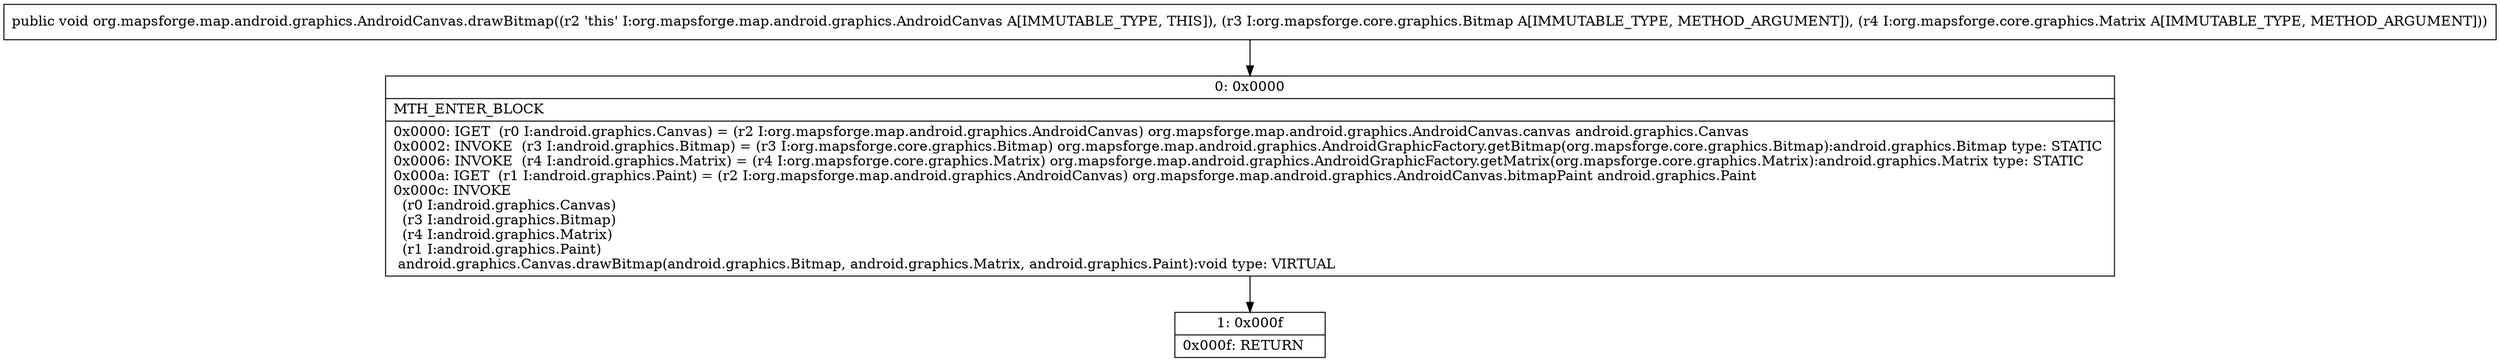 digraph "CFG fororg.mapsforge.map.android.graphics.AndroidCanvas.drawBitmap(Lorg\/mapsforge\/core\/graphics\/Bitmap;Lorg\/mapsforge\/core\/graphics\/Matrix;)V" {
Node_0 [shape=record,label="{0\:\ 0x0000|MTH_ENTER_BLOCK\l|0x0000: IGET  (r0 I:android.graphics.Canvas) = (r2 I:org.mapsforge.map.android.graphics.AndroidCanvas) org.mapsforge.map.android.graphics.AndroidCanvas.canvas android.graphics.Canvas \l0x0002: INVOKE  (r3 I:android.graphics.Bitmap) = (r3 I:org.mapsforge.core.graphics.Bitmap) org.mapsforge.map.android.graphics.AndroidGraphicFactory.getBitmap(org.mapsforge.core.graphics.Bitmap):android.graphics.Bitmap type: STATIC \l0x0006: INVOKE  (r4 I:android.graphics.Matrix) = (r4 I:org.mapsforge.core.graphics.Matrix) org.mapsforge.map.android.graphics.AndroidGraphicFactory.getMatrix(org.mapsforge.core.graphics.Matrix):android.graphics.Matrix type: STATIC \l0x000a: IGET  (r1 I:android.graphics.Paint) = (r2 I:org.mapsforge.map.android.graphics.AndroidCanvas) org.mapsforge.map.android.graphics.AndroidCanvas.bitmapPaint android.graphics.Paint \l0x000c: INVOKE  \l  (r0 I:android.graphics.Canvas)\l  (r3 I:android.graphics.Bitmap)\l  (r4 I:android.graphics.Matrix)\l  (r1 I:android.graphics.Paint)\l android.graphics.Canvas.drawBitmap(android.graphics.Bitmap, android.graphics.Matrix, android.graphics.Paint):void type: VIRTUAL \l}"];
Node_1 [shape=record,label="{1\:\ 0x000f|0x000f: RETURN   \l}"];
MethodNode[shape=record,label="{public void org.mapsforge.map.android.graphics.AndroidCanvas.drawBitmap((r2 'this' I:org.mapsforge.map.android.graphics.AndroidCanvas A[IMMUTABLE_TYPE, THIS]), (r3 I:org.mapsforge.core.graphics.Bitmap A[IMMUTABLE_TYPE, METHOD_ARGUMENT]), (r4 I:org.mapsforge.core.graphics.Matrix A[IMMUTABLE_TYPE, METHOD_ARGUMENT])) }"];
MethodNode -> Node_0;
Node_0 -> Node_1;
}

